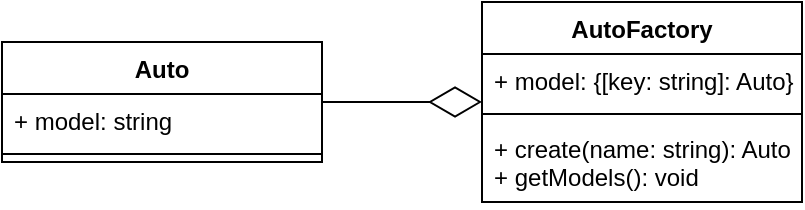 <mxfile>
    <diagram name="Страница 1" id="heJ-kK1N7igZJXcYOPzo">
        <mxGraphModel dx="960" dy="587" grid="1" gridSize="10" guides="1" tooltips="1" connect="1" arrows="1" fold="1" page="1" pageScale="1" pageWidth="700" pageHeight="1000" math="0" shadow="0">
            <root>
                <mxCell id="0"/>
                <mxCell id="1" parent="0"/>
                <mxCell id="DAGTt5JAKo108IgD2CvT-1" value="Auto" style="swimlane;fontStyle=1;align=center;verticalAlign=top;childLayout=stackLayout;horizontal=1;startSize=26;horizontalStack=0;resizeParent=1;resizeParentMax=0;resizeLast=0;collapsible=1;marginBottom=0;whiteSpace=wrap;html=1;" parent="1" vertex="1">
                    <mxGeometry x="80" y="130" width="160" height="60" as="geometry"/>
                </mxCell>
                <mxCell id="DAGTt5JAKo108IgD2CvT-2" value="+ model: string" style="text;strokeColor=none;fillColor=none;align=left;verticalAlign=top;spacingLeft=4;spacingRight=4;overflow=hidden;rotatable=0;points=[[0,0.5],[1,0.5]];portConstraint=eastwest;whiteSpace=wrap;html=1;" parent="DAGTt5JAKo108IgD2CvT-1" vertex="1">
                    <mxGeometry y="26" width="160" height="26" as="geometry"/>
                </mxCell>
                <mxCell id="DAGTt5JAKo108IgD2CvT-3" value="" style="line;strokeWidth=1;fillColor=none;align=left;verticalAlign=middle;spacingTop=-1;spacingLeft=3;spacingRight=3;rotatable=0;labelPosition=right;points=[];portConstraint=eastwest;strokeColor=inherit;" parent="DAGTt5JAKo108IgD2CvT-1" vertex="1">
                    <mxGeometry y="52" width="160" height="8" as="geometry"/>
                </mxCell>
                <mxCell id="DAGTt5JAKo108IgD2CvT-5" value="AutoFactory" style="swimlane;fontStyle=1;align=center;verticalAlign=top;childLayout=stackLayout;horizontal=1;startSize=26;horizontalStack=0;resizeParent=1;resizeParentMax=0;resizeLast=0;collapsible=1;marginBottom=0;whiteSpace=wrap;html=1;" parent="1" vertex="1">
                    <mxGeometry x="320" y="110" width="160" height="100" as="geometry"/>
                </mxCell>
                <mxCell id="DAGTt5JAKo108IgD2CvT-6" value="+ model: {[key: string]: Auto}" style="text;strokeColor=none;fillColor=none;align=left;verticalAlign=top;spacingLeft=4;spacingRight=4;overflow=hidden;rotatable=0;points=[[0,0.5],[1,0.5]];portConstraint=eastwest;whiteSpace=wrap;html=1;" parent="DAGTt5JAKo108IgD2CvT-5" vertex="1">
                    <mxGeometry y="26" width="160" height="26" as="geometry"/>
                </mxCell>
                <mxCell id="DAGTt5JAKo108IgD2CvT-7" value="" style="line;strokeWidth=1;fillColor=none;align=left;verticalAlign=middle;spacingTop=-1;spacingLeft=3;spacingRight=3;rotatable=0;labelPosition=right;points=[];portConstraint=eastwest;strokeColor=inherit;" parent="DAGTt5JAKo108IgD2CvT-5" vertex="1">
                    <mxGeometry y="52" width="160" height="8" as="geometry"/>
                </mxCell>
                <mxCell id="DAGTt5JAKo108IgD2CvT-8" value="+ create(name: string): Auto&lt;br&gt;+ getModels(): void" style="text;strokeColor=none;fillColor=none;align=left;verticalAlign=top;spacingLeft=4;spacingRight=4;overflow=hidden;rotatable=0;points=[[0,0.5],[1,0.5]];portConstraint=eastwest;whiteSpace=wrap;html=1;" parent="DAGTt5JAKo108IgD2CvT-5" vertex="1">
                    <mxGeometry y="60" width="160" height="40" as="geometry"/>
                </mxCell>
                <mxCell id="2" value="" style="endArrow=diamondThin;endFill=0;endSize=24;html=1;" edge="1" parent="1" source="DAGTt5JAKo108IgD2CvT-1" target="DAGTt5JAKo108IgD2CvT-5">
                    <mxGeometry width="160" relative="1" as="geometry">
                        <mxPoint x="190" y="270" as="sourcePoint"/>
                        <mxPoint x="350" y="270" as="targetPoint"/>
                    </mxGeometry>
                </mxCell>
            </root>
        </mxGraphModel>
    </diagram>
</mxfile>